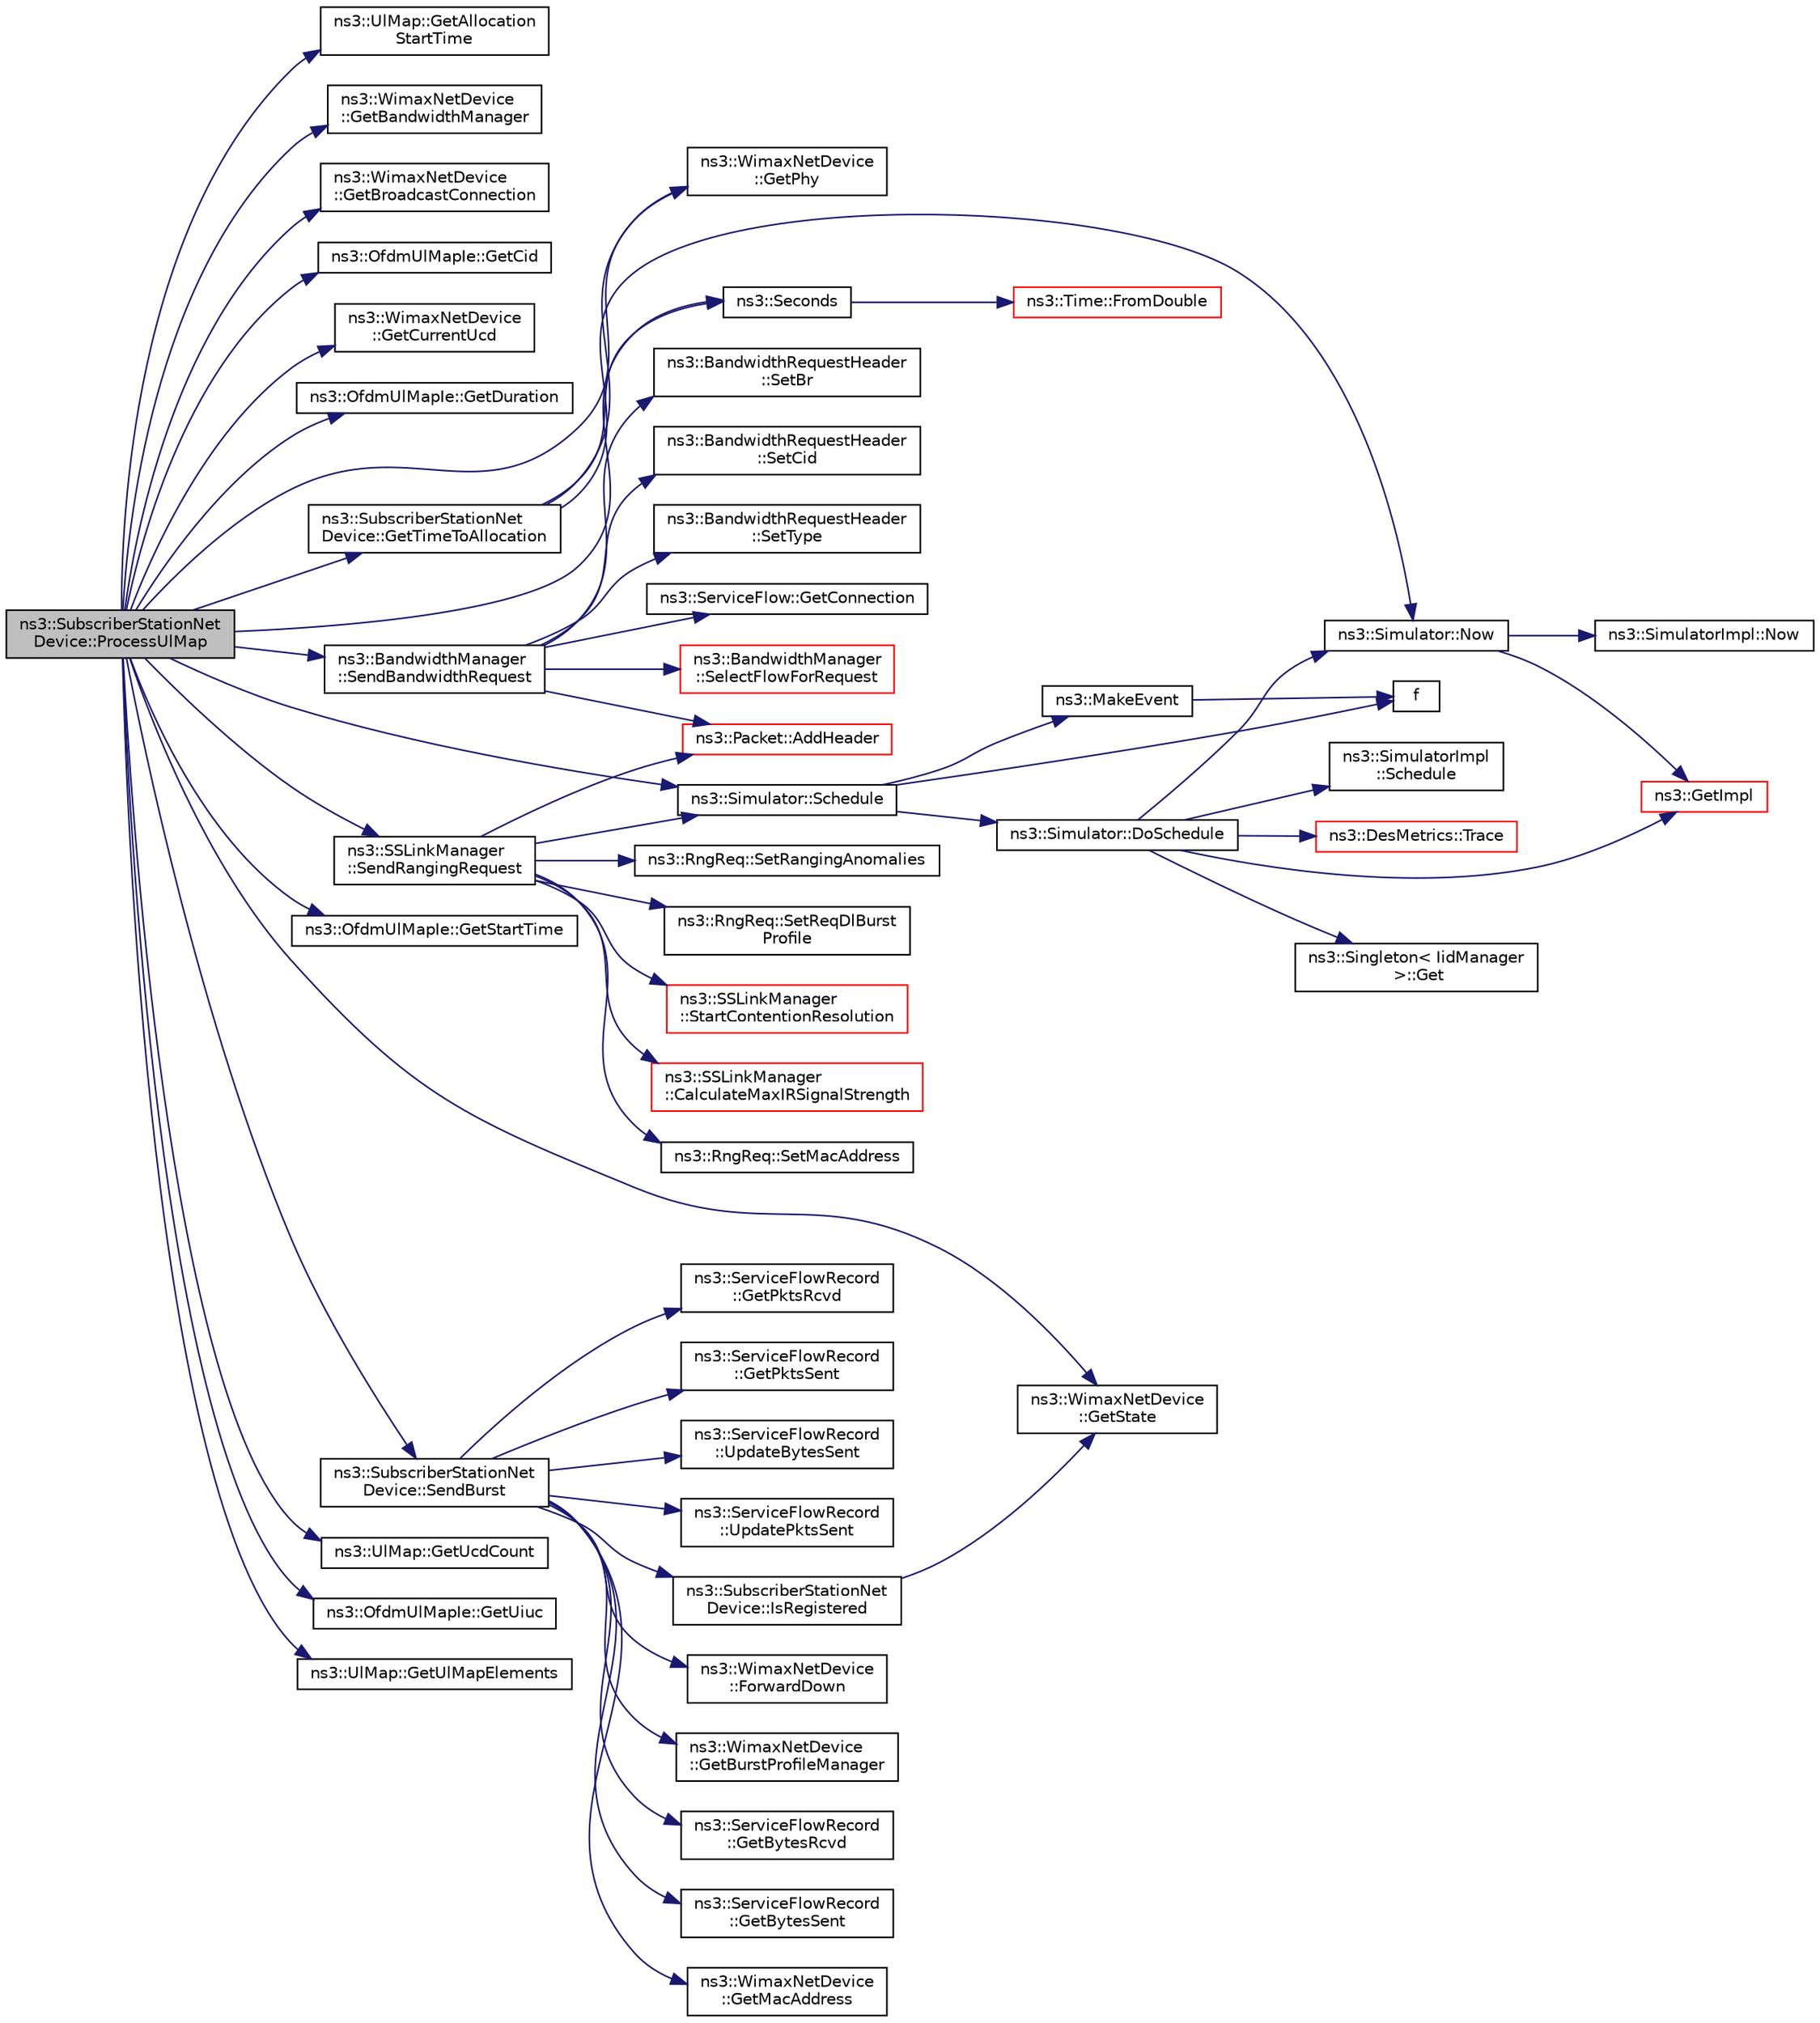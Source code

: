 digraph "ns3::SubscriberStationNetDevice::ProcessUlMap"
{
 // LATEX_PDF_SIZE
  edge [fontname="Helvetica",fontsize="10",labelfontname="Helvetica",labelfontsize="10"];
  node [fontname="Helvetica",fontsize="10",shape=record];
  rankdir="LR";
  Node1 [label="ns3::SubscriberStationNet\lDevice::ProcessUlMap",height=0.2,width=0.4,color="black", fillcolor="grey75", style="filled", fontcolor="black",tooltip="Process UL map."];
  Node1 -> Node2 [color="midnightblue",fontsize="10",style="solid",fontname="Helvetica"];
  Node2 [label="ns3::UlMap::GetAllocation\lStartTime",height=0.2,width=0.4,color="black", fillcolor="white", style="filled",URL="$classns3_1_1_ul_map.html#a77118cd1572cc8ae1cc71d515bd88e2e",tooltip="Get allocation start time."];
  Node1 -> Node3 [color="midnightblue",fontsize="10",style="solid",fontname="Helvetica"];
  Node3 [label="ns3::WimaxNetDevice\l::GetBandwidthManager",height=0.2,width=0.4,color="black", fillcolor="white", style="filled",URL="$classns3_1_1_wimax_net_device.html#a4219587c54a410b352f21a7a2a64565e",tooltip="Get the bandwidth manager on the device."];
  Node1 -> Node4 [color="midnightblue",fontsize="10",style="solid",fontname="Helvetica"];
  Node4 [label="ns3::WimaxNetDevice\l::GetBroadcastConnection",height=0.2,width=0.4,color="black", fillcolor="white", style="filled",URL="$classns3_1_1_wimax_net_device.html#a3d15e0998284a84d9ef45c28646e7657",tooltip="Get the broadcast connection."];
  Node1 -> Node5 [color="midnightblue",fontsize="10",style="solid",fontname="Helvetica"];
  Node5 [label="ns3::OfdmUlMapIe::GetCid",height=0.2,width=0.4,color="black", fillcolor="white", style="filled",URL="$classns3_1_1_ofdm_ul_map_ie.html#af323aedd02438c7161c727566fc7826d",tooltip="Get CID."];
  Node1 -> Node6 [color="midnightblue",fontsize="10",style="solid",fontname="Helvetica"];
  Node6 [label="ns3::WimaxNetDevice\l::GetCurrentUcd",height=0.2,width=0.4,color="black", fillcolor="white", style="filled",URL="$classns3_1_1_wimax_net_device.html#a6a5c99b4433d4406e86463c88b1634bd",tooltip="Get the current UCD."];
  Node1 -> Node7 [color="midnightblue",fontsize="10",style="solid",fontname="Helvetica"];
  Node7 [label="ns3::OfdmUlMapIe::GetDuration",height=0.2,width=0.4,color="black", fillcolor="white", style="filled",URL="$classns3_1_1_ofdm_ul_map_ie.html#a065184b687d08fc81c212050da309389",tooltip="Get duration."];
  Node1 -> Node8 [color="midnightblue",fontsize="10",style="solid",fontname="Helvetica"];
  Node8 [label="ns3::WimaxNetDevice\l::GetPhy",height=0.2,width=0.4,color="black", fillcolor="white", style="filled",URL="$classns3_1_1_wimax_net_device.html#a6a815b32ac3f6e44e5cad9d5350b7b5e",tooltip="Get the physical layer object."];
  Node1 -> Node9 [color="midnightblue",fontsize="10",style="solid",fontname="Helvetica"];
  Node9 [label="ns3::OfdmUlMapIe::GetStartTime",height=0.2,width=0.4,color="black", fillcolor="white", style="filled",URL="$classns3_1_1_ofdm_ul_map_ie.html#abd9885aad2b0a21314e5946e418c8607",tooltip="Get start time."];
  Node1 -> Node10 [color="midnightblue",fontsize="10",style="solid",fontname="Helvetica"];
  Node10 [label="ns3::WimaxNetDevice\l::GetState",height=0.2,width=0.4,color="black", fillcolor="white", style="filled",URL="$classns3_1_1_wimax_net_device.html#a8569e568c3bedd32520e377c2d5a8138",tooltip="Get the device state."];
  Node1 -> Node11 [color="midnightblue",fontsize="10",style="solid",fontname="Helvetica"];
  Node11 [label="ns3::SubscriberStationNet\lDevice::GetTimeToAllocation",height=0.2,width=0.4,color="black", fillcolor="white", style="filled",URL="$classns3_1_1_subscriber_station_net_device.html#aa487cd0f2d3291d23a4ccdcce0b80801",tooltip="Get time to allocation."];
  Node11 -> Node8 [color="midnightblue",fontsize="10",style="solid",fontname="Helvetica"];
  Node11 -> Node12 [color="midnightblue",fontsize="10",style="solid",fontname="Helvetica"];
  Node12 [label="ns3::Simulator::Now",height=0.2,width=0.4,color="black", fillcolor="white", style="filled",URL="$classns3_1_1_simulator.html#ac3178fa975b419f7875e7105be122800",tooltip="Return the current simulation virtual time."];
  Node12 -> Node13 [color="midnightblue",fontsize="10",style="solid",fontname="Helvetica"];
  Node13 [label="ns3::GetImpl",height=0.2,width=0.4,color="red", fillcolor="white", style="filled",URL="$group__simulator.html#ga42eb4eddad41528d4d99794a3dae3fd0",tooltip="Get the SimulatorImpl singleton."];
  Node12 -> Node62 [color="midnightblue",fontsize="10",style="solid",fontname="Helvetica"];
  Node62 [label="ns3::SimulatorImpl::Now",height=0.2,width=0.4,color="black", fillcolor="white", style="filled",URL="$classns3_1_1_simulator_impl.html#aa516c50060846adc6fd316e83ef0797c",tooltip="Return the current simulation virtual time."];
  Node11 -> Node63 [color="midnightblue",fontsize="10",style="solid",fontname="Helvetica"];
  Node63 [label="ns3::Seconds",height=0.2,width=0.4,color="black", fillcolor="white", style="filled",URL="$group__timecivil.html#ga33c34b816f8ff6628e33d5c8e9713b9e",tooltip="Construct a Time in the indicated unit."];
  Node63 -> Node64 [color="midnightblue",fontsize="10",style="solid",fontname="Helvetica"];
  Node64 [label="ns3::Time::FromDouble",height=0.2,width=0.4,color="red", fillcolor="white", style="filled",URL="$classns3_1_1_time.html#a60e845f4a74e62495b86356afe604cb4",tooltip="Create a Time equal to value in unit unit."];
  Node1 -> Node69 [color="midnightblue",fontsize="10",style="solid",fontname="Helvetica"];
  Node69 [label="ns3::UlMap::GetUcdCount",height=0.2,width=0.4,color="black", fillcolor="white", style="filled",URL="$classns3_1_1_ul_map.html#aacde495b26866dce658002d3d269008d",tooltip="Get UCD count."];
  Node1 -> Node70 [color="midnightblue",fontsize="10",style="solid",fontname="Helvetica"];
  Node70 [label="ns3::OfdmUlMapIe::GetUiuc",height=0.2,width=0.4,color="black", fillcolor="white", style="filled",URL="$classns3_1_1_ofdm_ul_map_ie.html#a3fb3605c13f6ea3099814cb197a3ef8a",tooltip="Get UIUC."];
  Node1 -> Node71 [color="midnightblue",fontsize="10",style="solid",fontname="Helvetica"];
  Node71 [label="ns3::UlMap::GetUlMapElements",height=0.2,width=0.4,color="black", fillcolor="white", style="filled",URL="$classns3_1_1_ul_map.html#ab57eb2672b64898ec2172f337e039960",tooltip="Get UL map elements."];
  Node1 -> Node72 [color="midnightblue",fontsize="10",style="solid",fontname="Helvetica"];
  Node72 [label="ns3::Simulator::Schedule",height=0.2,width=0.4,color="black", fillcolor="white", style="filled",URL="$classns3_1_1_simulator.html#a3da7d28335c8ac0e3e86781f766df241",tooltip="Schedule an event to expire after delay."];
  Node72 -> Node73 [color="midnightblue",fontsize="10",style="solid",fontname="Helvetica"];
  Node73 [label="ns3::Simulator::DoSchedule",height=0.2,width=0.4,color="black", fillcolor="white", style="filled",URL="$classns3_1_1_simulator.html#a47af23973938819bdc89cb2807e09ed5",tooltip="Implementation of the various Schedule methods."];
  Node73 -> Node20 [color="midnightblue",fontsize="10",style="solid",fontname="Helvetica"];
  Node20 [label="ns3::Singleton\< IidManager\l \>::Get",height=0.2,width=0.4,color="black", fillcolor="white", style="filled",URL="$classns3_1_1_singleton.html#a80a2cd3c25a27ea72add7a9f7a141ffa",tooltip="Get a pointer to the singleton instance."];
  Node73 -> Node13 [color="midnightblue",fontsize="10",style="solid",fontname="Helvetica"];
  Node73 -> Node12 [color="midnightblue",fontsize="10",style="solid",fontname="Helvetica"];
  Node73 -> Node74 [color="midnightblue",fontsize="10",style="solid",fontname="Helvetica"];
  Node74 [label="ns3::SimulatorImpl\l::Schedule",height=0.2,width=0.4,color="black", fillcolor="white", style="filled",URL="$classns3_1_1_simulator_impl.html#a24eac97ca7dc0e64162e3596064cfb5c",tooltip="Schedule a future event execution (in the same context)."];
  Node73 -> Node75 [color="midnightblue",fontsize="10",style="solid",fontname="Helvetica"];
  Node75 [label="ns3::DesMetrics::Trace",height=0.2,width=0.4,color="red", fillcolor="white", style="filled",URL="$classns3_1_1_des_metrics.html#ab7c6c097412d0398affbc9f8d2643160",tooltip="Trace an event to self at the time it is scheduled."];
  Node72 -> Node82 [color="midnightblue",fontsize="10",style="solid",fontname="Helvetica"];
  Node82 [label="f",height=0.2,width=0.4,color="black", fillcolor="white", style="filled",URL="$80211b_8c.html#ae7ffc1a8f84fa47a0812b2f2b9627132",tooltip=" "];
  Node72 -> Node83 [color="midnightblue",fontsize="10",style="solid",fontname="Helvetica"];
  Node83 [label="ns3::MakeEvent",height=0.2,width=0.4,color="black", fillcolor="white", style="filled",URL="$group__makeeventfnptr.html#ga289a28a2497c18a9bd299e5e2014094b",tooltip="Make an EventImpl from a function pointer taking varying numbers of arguments."];
  Node83 -> Node82 [color="midnightblue",fontsize="10",style="solid",fontname="Helvetica"];
  Node1 -> Node63 [color="midnightblue",fontsize="10",style="solid",fontname="Helvetica"];
  Node1 -> Node84 [color="midnightblue",fontsize="10",style="solid",fontname="Helvetica"];
  Node84 [label="ns3::BandwidthManager\l::SendBandwidthRequest",height=0.2,width=0.4,color="black", fillcolor="white", style="filled",URL="$classns3_1_1_bandwidth_manager.html#acbe780c5080f4001b2a1a117f446dd74",tooltip="Send bandwidth request."];
  Node84 -> Node85 [color="midnightblue",fontsize="10",style="solid",fontname="Helvetica"];
  Node85 [label="ns3::Packet::AddHeader",height=0.2,width=0.4,color="red", fillcolor="white", style="filled",URL="$classns3_1_1_packet.html#a465108c595a0bc592095cbcab1832ed8",tooltip="Add header to this packet."];
  Node84 -> Node124 [color="midnightblue",fontsize="10",style="solid",fontname="Helvetica"];
  Node124 [label="ns3::ServiceFlow::GetConnection",height=0.2,width=0.4,color="black", fillcolor="white", style="filled",URL="$classns3_1_1_service_flow.html#aa503b651766e8f8f040b86c9499ee311",tooltip="Can return a null connection is this service flow has not been associated yet to a connection."];
  Node84 -> Node125 [color="midnightblue",fontsize="10",style="solid",fontname="Helvetica"];
  Node125 [label="ns3::BandwidthManager\l::SelectFlowForRequest",height=0.2,width=0.4,color="red", fillcolor="white", style="filled",URL="$classns3_1_1_bandwidth_manager.html#a6ca1dc2064996be0c67fdd6697be9654",tooltip="Select flow for request function."];
  Node84 -> Node129 [color="midnightblue",fontsize="10",style="solid",fontname="Helvetica"];
  Node129 [label="ns3::BandwidthRequestHeader\l::SetBr",height=0.2,width=0.4,color="black", fillcolor="white", style="filled",URL="$classns3_1_1_bandwidth_request_header.html#a26d7323dc1c4d9c9a246f2717080f396",tooltip="Set BR field."];
  Node84 -> Node130 [color="midnightblue",fontsize="10",style="solid",fontname="Helvetica"];
  Node130 [label="ns3::BandwidthRequestHeader\l::SetCid",height=0.2,width=0.4,color="black", fillcolor="white", style="filled",URL="$classns3_1_1_bandwidth_request_header.html#aa8e5dd0baddf49a56df26244b6aceecb",tooltip="Set CID field."];
  Node84 -> Node131 [color="midnightblue",fontsize="10",style="solid",fontname="Helvetica"];
  Node131 [label="ns3::BandwidthRequestHeader\l::SetType",height=0.2,width=0.4,color="black", fillcolor="white", style="filled",URL="$classns3_1_1_bandwidth_request_header.html#a3b6bd3b18d10a9593bafd06e709851ca",tooltip="Set type field."];
  Node1 -> Node132 [color="midnightblue",fontsize="10",style="solid",fontname="Helvetica"];
  Node132 [label="ns3::SubscriberStationNet\lDevice::SendBurst",height=0.2,width=0.4,color="black", fillcolor="white", style="filled",URL="$classns3_1_1_subscriber_station_net_device.html#af7a47a79b3eb7f1c4906381f091b08f3",tooltip="Sends a burst on the uplink frame."];
  Node132 -> Node133 [color="midnightblue",fontsize="10",style="solid",fontname="Helvetica"];
  Node133 [label="ns3::WimaxNetDevice\l::ForwardDown",height=0.2,width=0.4,color="black", fillcolor="white", style="filled",URL="$classns3_1_1_wimax_net_device.html#af484194cd18f49cb532794513636f2b9",tooltip="Forward a packet down the stack."];
  Node132 -> Node134 [color="midnightblue",fontsize="10",style="solid",fontname="Helvetica"];
  Node134 [label="ns3::WimaxNetDevice\l::GetBurstProfileManager",height=0.2,width=0.4,color="black", fillcolor="white", style="filled",URL="$classns3_1_1_wimax_net_device.html#ab7226f8e7ce8049d450b17cc88d60ff8",tooltip="Get the burst profile manager."];
  Node132 -> Node135 [color="midnightblue",fontsize="10",style="solid",fontname="Helvetica"];
  Node135 [label="ns3::ServiceFlowRecord\l::GetBytesRcvd",height=0.2,width=0.4,color="black", fillcolor="white", style="filled",URL="$classns3_1_1_service_flow_record.html#a28e25204571cd8f17cc83425809088cc",tooltip=" "];
  Node132 -> Node136 [color="midnightblue",fontsize="10",style="solid",fontname="Helvetica"];
  Node136 [label="ns3::ServiceFlowRecord\l::GetBytesSent",height=0.2,width=0.4,color="black", fillcolor="white", style="filled",URL="$classns3_1_1_service_flow_record.html#a5df39f83bfc332b2be48925319c994ac",tooltip=" "];
  Node132 -> Node137 [color="midnightblue",fontsize="10",style="solid",fontname="Helvetica"];
  Node137 [label="ns3::WimaxNetDevice\l::GetMacAddress",height=0.2,width=0.4,color="black", fillcolor="white", style="filled",URL="$classns3_1_1_wimax_net_device.html#a02c67fdff2149a4518b598405fa6ce1b",tooltip="Get the MAC address."];
  Node132 -> Node138 [color="midnightblue",fontsize="10",style="solid",fontname="Helvetica"];
  Node138 [label="ns3::ServiceFlowRecord\l::GetPktsRcvd",height=0.2,width=0.4,color="black", fillcolor="white", style="filled",URL="$classns3_1_1_service_flow_record.html#a562436a7dd81199f8124be48917777be",tooltip=" "];
  Node132 -> Node139 [color="midnightblue",fontsize="10",style="solid",fontname="Helvetica"];
  Node139 [label="ns3::ServiceFlowRecord\l::GetPktsSent",height=0.2,width=0.4,color="black", fillcolor="white", style="filled",URL="$classns3_1_1_service_flow_record.html#a4a1c40b35ca6710d368d25765045c0de",tooltip=" "];
  Node132 -> Node140 [color="midnightblue",fontsize="10",style="solid",fontname="Helvetica"];
  Node140 [label="ns3::SubscriberStationNet\lDevice::IsRegistered",height=0.2,width=0.4,color="black", fillcolor="white", style="filled",URL="$classns3_1_1_subscriber_station_net_device.html#a98e2f48c9fdbc98ef57228b5dcdfac31",tooltip=" "];
  Node140 -> Node10 [color="midnightblue",fontsize="10",style="solid",fontname="Helvetica"];
  Node132 -> Node141 [color="midnightblue",fontsize="10",style="solid",fontname="Helvetica"];
  Node141 [label="ns3::ServiceFlowRecord\l::UpdateBytesSent",height=0.2,width=0.4,color="black", fillcolor="white", style="filled",URL="$classns3_1_1_service_flow_record.html#a3c0ec7f82731867f913b466441a9887e",tooltip="update the number of sent bytes by adding bytesSent"];
  Node132 -> Node142 [color="midnightblue",fontsize="10",style="solid",fontname="Helvetica"];
  Node142 [label="ns3::ServiceFlowRecord\l::UpdatePktsSent",height=0.2,width=0.4,color="black", fillcolor="white", style="filled",URL="$classns3_1_1_service_flow_record.html#a1f578adfc99f8841c3983675faf3e879",tooltip="update the number of sent packets by adding pktsSent"];
  Node1 -> Node143 [color="midnightblue",fontsize="10",style="solid",fontname="Helvetica"];
  Node143 [label="ns3::SSLinkManager\l::SendRangingRequest",height=0.2,width=0.4,color="black", fillcolor="white", style="filled",URL="$classns3_1_1_s_s_link_manager.html#a588462b7fadd024760b556fc5e951d2c",tooltip="Send ranging request."];
  Node143 -> Node85 [color="midnightblue",fontsize="10",style="solid",fontname="Helvetica"];
  Node143 -> Node144 [color="midnightblue",fontsize="10",style="solid",fontname="Helvetica"];
  Node144 [label="ns3::SSLinkManager\l::CalculateMaxIRSignalStrength",height=0.2,width=0.4,color="red", fillcolor="white", style="filled",URL="$classns3_1_1_s_s_link_manager.html#a20ff29424fb97fb9ee82fbac0b0fdd8f",tooltip="Calculate maximum IR signal strength."];
  Node143 -> Node72 [color="midnightblue",fontsize="10",style="solid",fontname="Helvetica"];
  Node143 -> Node146 [color="midnightblue",fontsize="10",style="solid",fontname="Helvetica"];
  Node146 [label="ns3::RngReq::SetMacAddress",height=0.2,width=0.4,color="black", fillcolor="white", style="filled",URL="$classns3_1_1_rng_req.html#a7ca0032632d0cc4d56779bf7cd9a67ab",tooltip="Set MAC address field."];
  Node143 -> Node147 [color="midnightblue",fontsize="10",style="solid",fontname="Helvetica"];
  Node147 [label="ns3::RngReq::SetRangingAnomalies",height=0.2,width=0.4,color="black", fillcolor="white", style="filled",URL="$classns3_1_1_rng_req.html#a4eef7a7c66363543a5e2f47f297c2a22",tooltip="Set ranging anomalies field."];
  Node143 -> Node148 [color="midnightblue",fontsize="10",style="solid",fontname="Helvetica"];
  Node148 [label="ns3::RngReq::SetReqDlBurst\lProfile",height=0.2,width=0.4,color="black", fillcolor="white", style="filled",URL="$classns3_1_1_rng_req.html#a18474f33aefdb93944417fdc949e2b8f",tooltip="Set request DL burst profile field."];
  Node143 -> Node149 [color="midnightblue",fontsize="10",style="solid",fontname="Helvetica"];
  Node149 [label="ns3::SSLinkManager\l::StartContentionResolution",height=0.2,width=0.4,color="red", fillcolor="white", style="filled",URL="$classns3_1_1_s_s_link_manager.html#a66aa8588d143de2568b1eebc46df4ad6",tooltip="Start contention resolution."];
}
